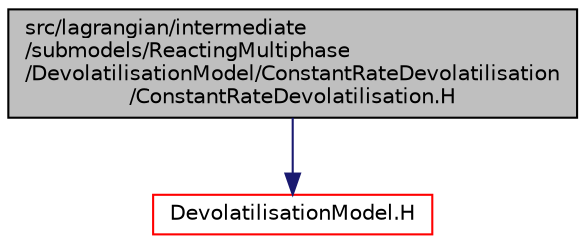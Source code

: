 digraph "src/lagrangian/intermediate/submodels/ReactingMultiphase/DevolatilisationModel/ConstantRateDevolatilisation/ConstantRateDevolatilisation.H"
{
  bgcolor="transparent";
  edge [fontname="Helvetica",fontsize="10",labelfontname="Helvetica",labelfontsize="10"];
  node [fontname="Helvetica",fontsize="10",shape=record];
  Node1 [label="src/lagrangian/intermediate\l/submodels/ReactingMultiphase\l/DevolatilisationModel/ConstantRateDevolatilisation\l/ConstantRateDevolatilisation.H",height=0.2,width=0.4,color="black", fillcolor="grey75", style="filled", fontcolor="black"];
  Node1 -> Node2 [color="midnightblue",fontsize="10",style="solid",fontname="Helvetica"];
  Node2 [label="DevolatilisationModel.H",height=0.2,width=0.4,color="red",URL="$a06822.html"];
}
